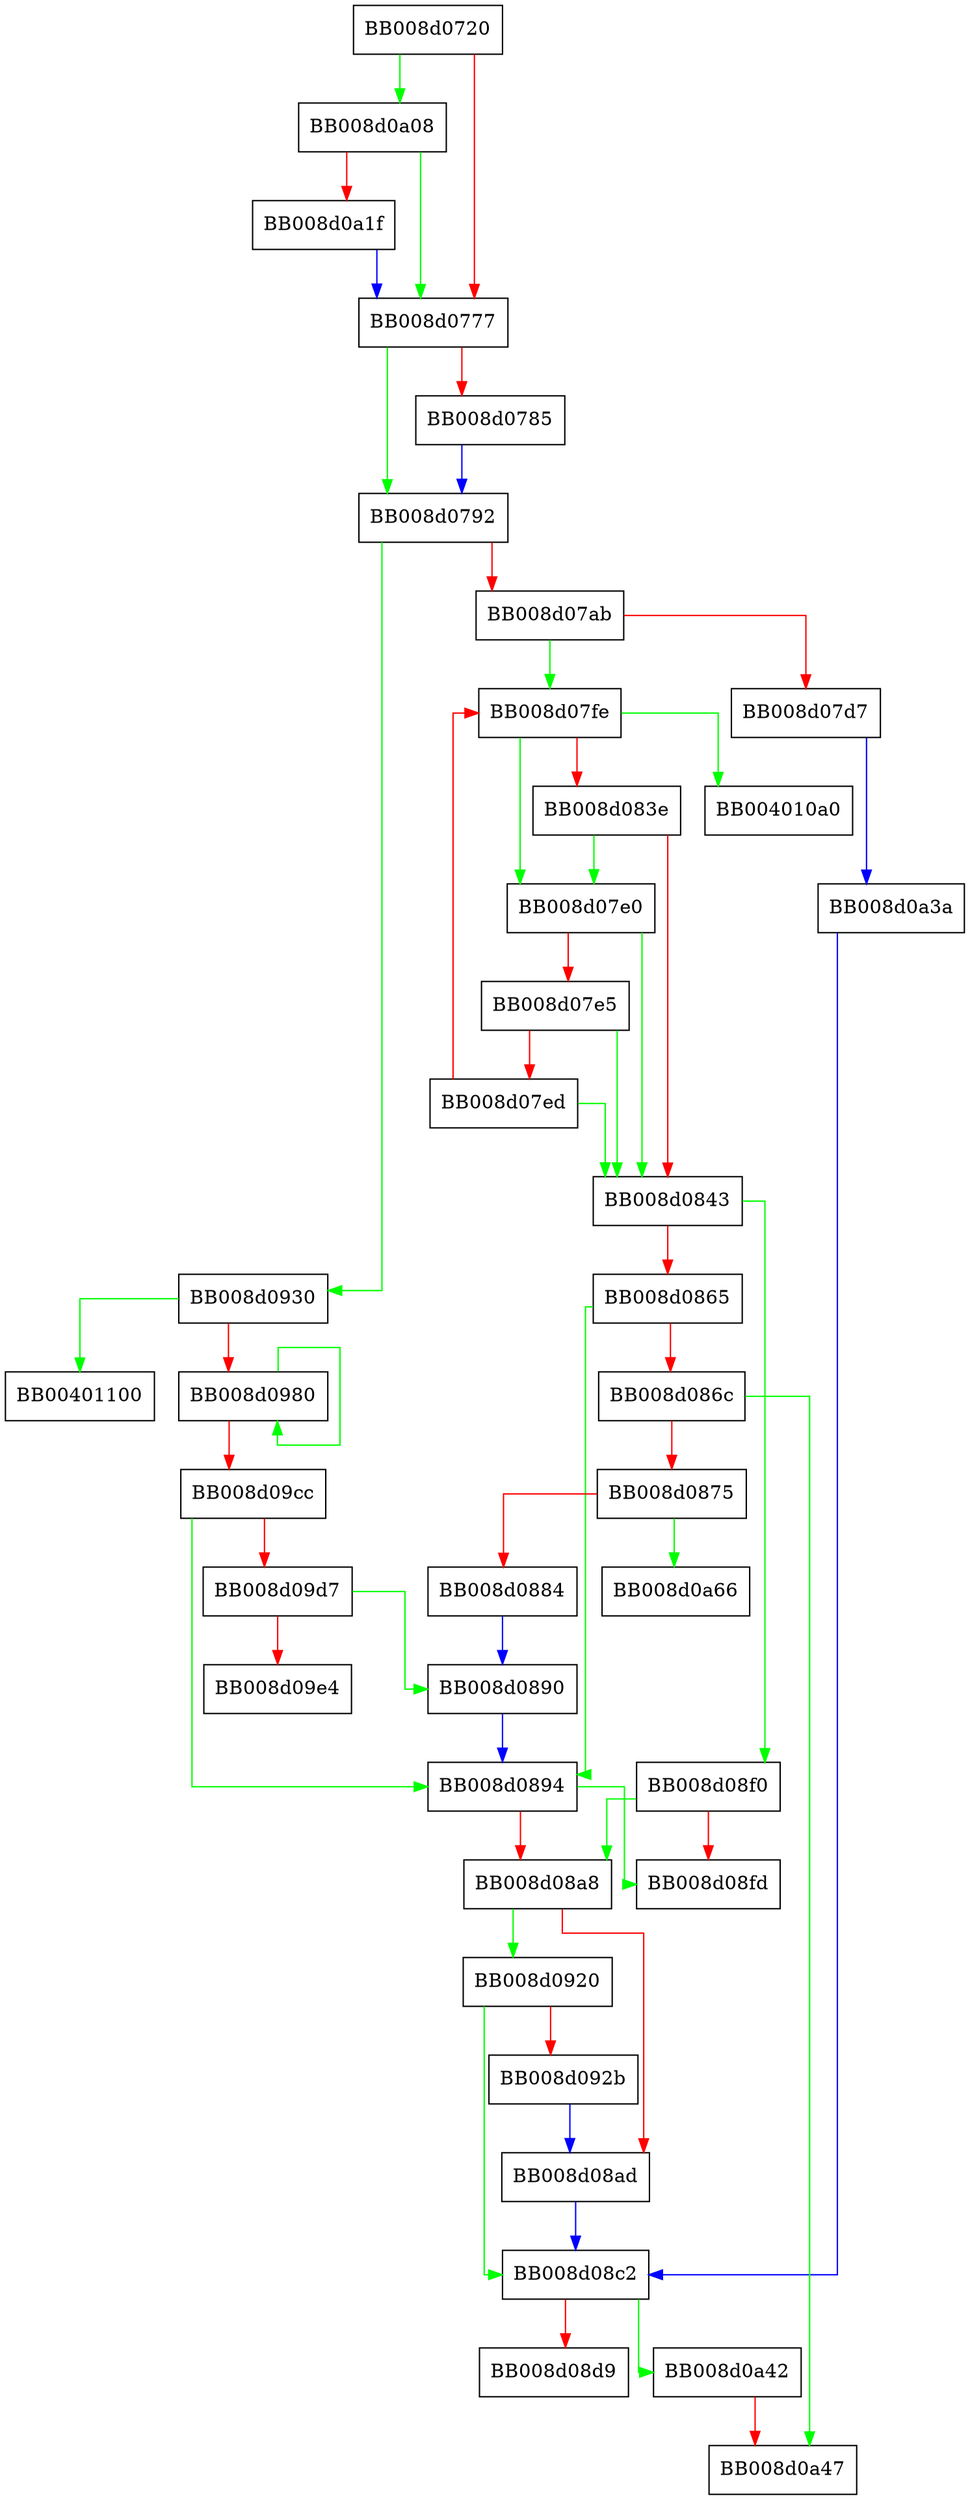 digraph __mbsrtowcs_l {
  node [shape="box"];
  graph [splines=ortho];
  BB008d0720 -> BB008d0a08 [color="green"];
  BB008d0720 -> BB008d0777 [color="red"];
  BB008d0777 -> BB008d0792 [color="green"];
  BB008d0777 -> BB008d0785 [color="red"];
  BB008d0785 -> BB008d0792 [color="blue"];
  BB008d0792 -> BB008d0930 [color="green"];
  BB008d0792 -> BB008d07ab [color="red"];
  BB008d07ab -> BB008d07fe [color="green"];
  BB008d07ab -> BB008d07d7 [color="red"];
  BB008d07d7 -> BB008d0a3a [color="blue"];
  BB008d07e0 -> BB008d0843 [color="green"];
  BB008d07e0 -> BB008d07e5 [color="red"];
  BB008d07e5 -> BB008d0843 [color="green"];
  BB008d07e5 -> BB008d07ed [color="red"];
  BB008d07ed -> BB008d0843 [color="green"];
  BB008d07ed -> BB008d07fe [color="red"];
  BB008d07fe -> BB004010a0 [color="green"];
  BB008d07fe -> BB008d07e0 [color="green"];
  BB008d07fe -> BB008d083e [color="red"];
  BB008d083e -> BB008d07e0 [color="green"];
  BB008d083e -> BB008d0843 [color="red"];
  BB008d0843 -> BB008d08f0 [color="green"];
  BB008d0843 -> BB008d0865 [color="red"];
  BB008d0865 -> BB008d0894 [color="green"];
  BB008d0865 -> BB008d086c [color="red"];
  BB008d086c -> BB008d0a47 [color="green"];
  BB008d086c -> BB008d0875 [color="red"];
  BB008d0875 -> BB008d0a66 [color="green"];
  BB008d0875 -> BB008d0884 [color="red"];
  BB008d0884 -> BB008d0890 [color="blue"];
  BB008d0890 -> BB008d0894 [color="blue"];
  BB008d0894 -> BB008d08fd [color="green"];
  BB008d0894 -> BB008d08a8 [color="red"];
  BB008d08a8 -> BB008d0920 [color="green"];
  BB008d08a8 -> BB008d08ad [color="red"];
  BB008d08ad -> BB008d08c2 [color="blue"];
  BB008d08c2 -> BB008d0a42 [color="green"];
  BB008d08c2 -> BB008d08d9 [color="red"];
  BB008d08f0 -> BB008d08a8 [color="green"];
  BB008d08f0 -> BB008d08fd [color="red"];
  BB008d0920 -> BB008d08c2 [color="green"];
  BB008d0920 -> BB008d092b [color="red"];
  BB008d092b -> BB008d08ad [color="blue"];
  BB008d0930 -> BB00401100 [color="green"];
  BB008d0930 -> BB008d0980 [color="red"];
  BB008d0980 -> BB008d0980 [color="green"];
  BB008d0980 -> BB008d09cc [color="red"];
  BB008d09cc -> BB008d0894 [color="green"];
  BB008d09cc -> BB008d09d7 [color="red"];
  BB008d09d7 -> BB008d0890 [color="green"];
  BB008d09d7 -> BB008d09e4 [color="red"];
  BB008d0a08 -> BB008d0777 [color="green"];
  BB008d0a08 -> BB008d0a1f [color="red"];
  BB008d0a1f -> BB008d0777 [color="blue"];
  BB008d0a3a -> BB008d08c2 [color="blue"];
  BB008d0a42 -> BB008d0a47 [color="red"];
}